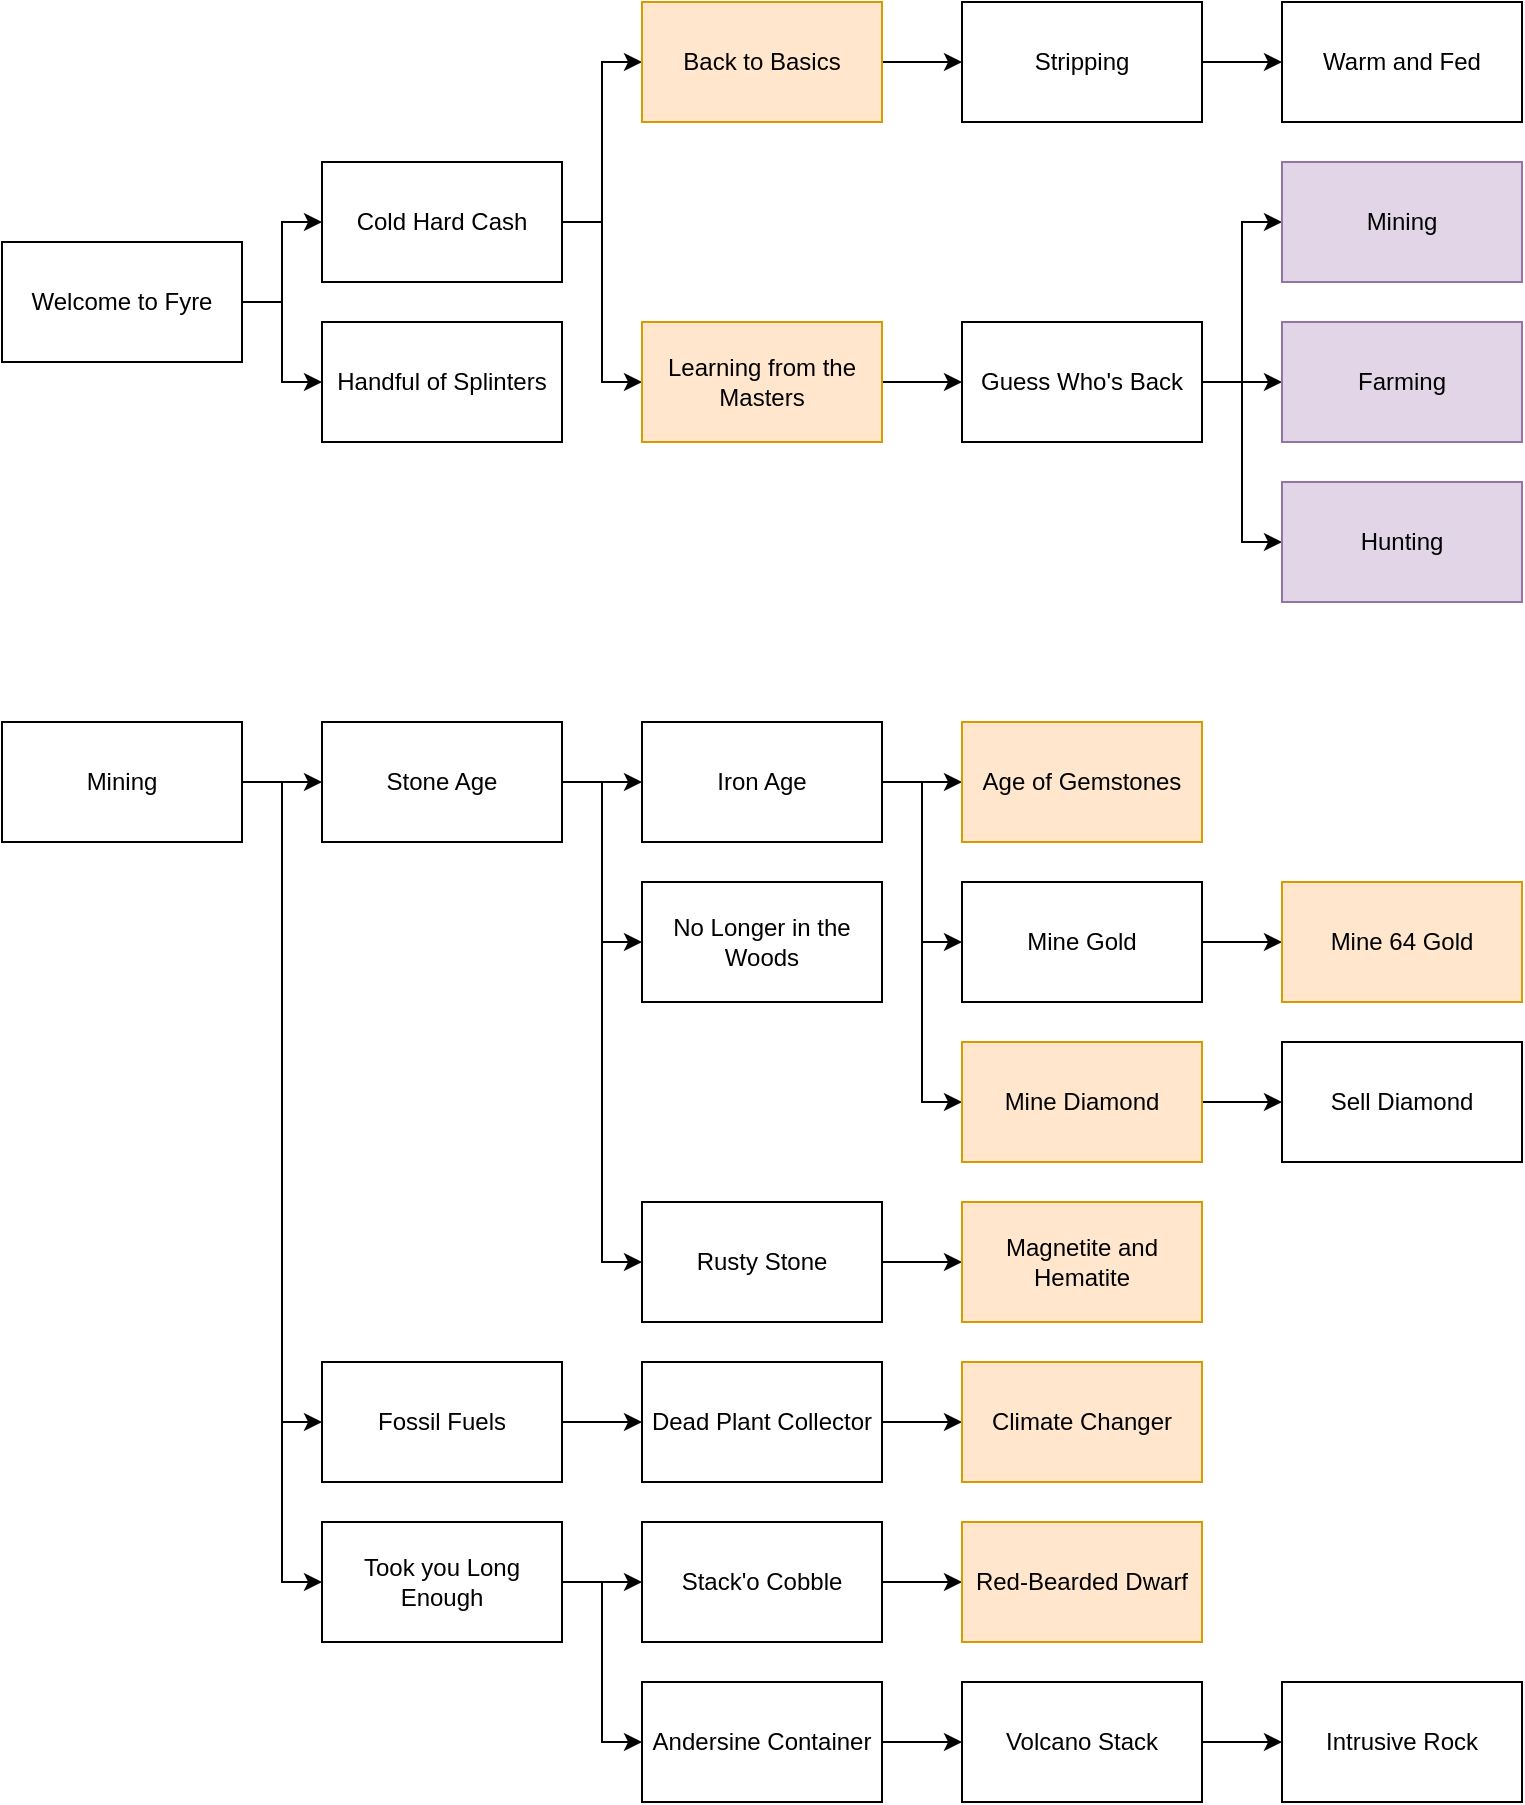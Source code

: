 <mxfile version="11.0.7" type="device"><diagram id="DBZvHBW7DqdZqWvUC87t" name="Page-1"><mxGraphModel dx="960" dy="2370" grid="1" gridSize="10" guides="1" tooltips="1" connect="1" arrows="1" fold="1" page="1" pageScale="1" pageWidth="827" pageHeight="1169" math="0" shadow="0"><root><mxCell id="0"/><mxCell id="1" parent="0"/><mxCell id="Q_iYs0rxrtVwP6bPUeo5-12" style="edgeStyle=orthogonalEdgeStyle;rounded=0;orthogonalLoop=1;jettySize=auto;html=1;exitX=1;exitY=0.5;exitDx=0;exitDy=0;" parent="1" source="Q_iYs0rxrtVwP6bPUeo5-1" target="Q_iYs0rxrtVwP6bPUeo5-2" edge="1"><mxGeometry relative="1" as="geometry"/></mxCell><mxCell id="Q_iYs0rxrtVwP6bPUeo5-13" style="edgeStyle=orthogonalEdgeStyle;rounded=0;orthogonalLoop=1;jettySize=auto;html=1;exitX=1;exitY=0.5;exitDx=0;exitDy=0;" parent="1" source="Q_iYs0rxrtVwP6bPUeo5-1" target="Q_iYs0rxrtVwP6bPUeo5-3" edge="1"><mxGeometry relative="1" as="geometry"/></mxCell><mxCell id="Q_iYs0rxrtVwP6bPUeo5-1" value="Welcome to Fyre" style="rounded=0;whiteSpace=wrap;html=1;" parent="1" vertex="1"><mxGeometry x="40" y="80" width="120" height="60" as="geometry"/></mxCell><mxCell id="Q_iYs0rxrtVwP6bPUeo5-15" style="edgeStyle=orthogonalEdgeStyle;rounded=0;orthogonalLoop=1;jettySize=auto;html=1;exitX=1;exitY=0.5;exitDx=0;exitDy=0;entryX=0;entryY=0.5;entryDx=0;entryDy=0;" parent="1" source="Q_iYs0rxrtVwP6bPUeo5-2" target="Q_iYs0rxrtVwP6bPUeo5-5" edge="1"><mxGeometry relative="1" as="geometry"/></mxCell><mxCell id="Q_iYs0rxrtVwP6bPUeo5-16" style="edgeStyle=orthogonalEdgeStyle;rounded=0;orthogonalLoop=1;jettySize=auto;html=1;exitX=1;exitY=0.5;exitDx=0;exitDy=0;entryX=0;entryY=0.5;entryDx=0;entryDy=0;" parent="1" source="Q_iYs0rxrtVwP6bPUeo5-2" target="Q_iYs0rxrtVwP6bPUeo5-4" edge="1"><mxGeometry relative="1" as="geometry"/></mxCell><mxCell id="Q_iYs0rxrtVwP6bPUeo5-2" value="Cold Hard Cash" style="rounded=0;whiteSpace=wrap;html=1;" parent="1" vertex="1"><mxGeometry x="200" y="40" width="120" height="60" as="geometry"/></mxCell><mxCell id="Q_iYs0rxrtVwP6bPUeo5-3" value="Handful of Splinters" style="rounded=0;whiteSpace=wrap;html=1;" parent="1" vertex="1"><mxGeometry x="200" y="120" width="120" height="60" as="geometry"/></mxCell><mxCell id="Q_iYs0rxrtVwP6bPUeo5-17" style="edgeStyle=orthogonalEdgeStyle;rounded=0;orthogonalLoop=1;jettySize=auto;html=1;exitX=1;exitY=0.5;exitDx=0;exitDy=0;" parent="1" source="Q_iYs0rxrtVwP6bPUeo5-4" target="Q_iYs0rxrtVwP6bPUeo5-7" edge="1"><mxGeometry relative="1" as="geometry"/></mxCell><mxCell id="Q_iYs0rxrtVwP6bPUeo5-4" value="Learning from the Masters" style="rounded=0;whiteSpace=wrap;html=1;fillColor=#ffe6cc;strokeColor=#d79b00;" parent="1" vertex="1"><mxGeometry x="360" y="120" width="120" height="60" as="geometry"/></mxCell><mxCell id="Q_iYs0rxrtVwP6bPUeo5-21" style="edgeStyle=orthogonalEdgeStyle;rounded=0;orthogonalLoop=1;jettySize=auto;html=1;exitX=1;exitY=0.5;exitDx=0;exitDy=0;entryX=0;entryY=0.5;entryDx=0;entryDy=0;" parent="1" source="Q_iYs0rxrtVwP6bPUeo5-5" target="Q_iYs0rxrtVwP6bPUeo5-6" edge="1"><mxGeometry relative="1" as="geometry"/></mxCell><mxCell id="Q_iYs0rxrtVwP6bPUeo5-5" value="Back to Basics" style="rounded=0;whiteSpace=wrap;html=1;fillColor=#ffe6cc;strokeColor=#d79b00;" parent="1" vertex="1"><mxGeometry x="360" y="-40" width="120" height="60" as="geometry"/></mxCell><mxCell id="Q_iYs0rxrtVwP6bPUeo5-22" style="edgeStyle=orthogonalEdgeStyle;rounded=0;orthogonalLoop=1;jettySize=auto;html=1;exitX=1;exitY=0.5;exitDx=0;exitDy=0;" parent="1" source="Q_iYs0rxrtVwP6bPUeo5-6" target="Q_iYs0rxrtVwP6bPUeo5-9" edge="1"><mxGeometry relative="1" as="geometry"/></mxCell><mxCell id="Q_iYs0rxrtVwP6bPUeo5-6" value="Stripping" style="rounded=0;whiteSpace=wrap;html=1;" parent="1" vertex="1"><mxGeometry x="520" y="-40" width="120" height="60" as="geometry"/></mxCell><mxCell id="Q_iYs0rxrtVwP6bPUeo5-18" style="edgeStyle=orthogonalEdgeStyle;rounded=0;orthogonalLoop=1;jettySize=auto;html=1;exitX=1;exitY=0.5;exitDx=0;exitDy=0;entryX=0;entryY=0.5;entryDx=0;entryDy=0;" parent="1" source="Q_iYs0rxrtVwP6bPUeo5-7" target="Q_iYs0rxrtVwP6bPUeo5-8" edge="1"><mxGeometry relative="1" as="geometry"/></mxCell><mxCell id="Q_iYs0rxrtVwP6bPUeo5-19" style="edgeStyle=orthogonalEdgeStyle;rounded=0;orthogonalLoop=1;jettySize=auto;html=1;exitX=1;exitY=0.5;exitDx=0;exitDy=0;" parent="1" source="Q_iYs0rxrtVwP6bPUeo5-7" target="Q_iYs0rxrtVwP6bPUeo5-10" edge="1"><mxGeometry relative="1" as="geometry"/></mxCell><mxCell id="Q_iYs0rxrtVwP6bPUeo5-20" style="edgeStyle=orthogonalEdgeStyle;rounded=0;orthogonalLoop=1;jettySize=auto;html=1;exitX=1;exitY=0.5;exitDx=0;exitDy=0;entryX=0;entryY=0.5;entryDx=0;entryDy=0;" parent="1" source="Q_iYs0rxrtVwP6bPUeo5-7" target="Q_iYs0rxrtVwP6bPUeo5-11" edge="1"><mxGeometry relative="1" as="geometry"/></mxCell><mxCell id="Q_iYs0rxrtVwP6bPUeo5-7" value="Guess Who's Back" style="rounded=0;whiteSpace=wrap;html=1;" parent="1" vertex="1"><mxGeometry x="520" y="120" width="120" height="60" as="geometry"/></mxCell><mxCell id="Q_iYs0rxrtVwP6bPUeo5-8" value="Mining" style="rounded=0;whiteSpace=wrap;html=1;fillColor=#e1d5e7;strokeColor=#9673a6;" parent="1" vertex="1"><mxGeometry x="680" y="40" width="120" height="60" as="geometry"/></mxCell><mxCell id="Q_iYs0rxrtVwP6bPUeo5-9" value="Warm and Fed" style="rounded=0;whiteSpace=wrap;html=1;" parent="1" vertex="1"><mxGeometry x="680" y="-40" width="120" height="60" as="geometry"/></mxCell><mxCell id="Q_iYs0rxrtVwP6bPUeo5-10" value="Farming" style="rounded=0;whiteSpace=wrap;html=1;fillColor=#e1d5e7;strokeColor=#9673a6;" parent="1" vertex="1"><mxGeometry x="680" y="120" width="120" height="60" as="geometry"/></mxCell><mxCell id="Q_iYs0rxrtVwP6bPUeo5-11" value="Hunting" style="rounded=0;whiteSpace=wrap;html=1;fillColor=#e1d5e7;strokeColor=#9673a6;" parent="1" vertex="1"><mxGeometry x="680" y="200" width="120" height="60" as="geometry"/></mxCell><mxCell id="Q_iYs0rxrtVwP6bPUeo5-28" style="edgeStyle=orthogonalEdgeStyle;rounded=0;orthogonalLoop=1;jettySize=auto;html=1;exitX=1;exitY=0.5;exitDx=0;exitDy=0;" parent="1" source="Q_iYs0rxrtVwP6bPUeo5-23" target="Q_iYs0rxrtVwP6bPUeo5-25" edge="1"><mxGeometry relative="1" as="geometry"/></mxCell><mxCell id="Q_iYs0rxrtVwP6bPUeo5-31" style="edgeStyle=orthogonalEdgeStyle;rounded=0;orthogonalLoop=1;jettySize=auto;html=1;exitX=1;exitY=0.5;exitDx=0;exitDy=0;entryX=0;entryY=0.5;entryDx=0;entryDy=0;" parent="1" source="Q_iYs0rxrtVwP6bPUeo5-23" target="Q_iYs0rxrtVwP6bPUeo5-24" edge="1"><mxGeometry relative="1" as="geometry"/></mxCell><mxCell id="Q_iYs0rxrtVwP6bPUeo5-47" style="edgeStyle=orthogonalEdgeStyle;rounded=0;orthogonalLoop=1;jettySize=auto;html=1;exitX=1;exitY=0.5;exitDx=0;exitDy=0;entryX=0;entryY=0.5;entryDx=0;entryDy=0;" parent="1" source="Q_iYs0rxrtVwP6bPUeo5-23" target="Q_iYs0rxrtVwP6bPUeo5-42" edge="1"><mxGeometry relative="1" as="geometry"/></mxCell><mxCell id="Q_iYs0rxrtVwP6bPUeo5-23" value="Mining" style="rounded=0;whiteSpace=wrap;html=1;" parent="1" vertex="1"><mxGeometry x="40" y="320" width="120" height="60" as="geometry"/></mxCell><mxCell id="Q_iYs0rxrtVwP6bPUeo5-72" style="edgeStyle=orthogonalEdgeStyle;rounded=0;orthogonalLoop=1;jettySize=auto;html=1;exitX=1;exitY=0.5;exitDx=0;exitDy=0;entryX=0;entryY=0.5;entryDx=0;entryDy=0;" parent="1" source="Q_iYs0rxrtVwP6bPUeo5-24" target="Q_iYs0rxrtVwP6bPUeo5-32" edge="1"><mxGeometry relative="1" as="geometry"/></mxCell><mxCell id="YZ9jwvMuYXOJSEkFP_us-1" style="edgeStyle=orthogonalEdgeStyle;rounded=0;orthogonalLoop=1;jettySize=auto;html=1;exitX=1;exitY=0.5;exitDx=0;exitDy=0;entryX=0;entryY=0.5;entryDx=0;entryDy=0;" edge="1" parent="1" source="Q_iYs0rxrtVwP6bPUeo5-24" target="Q_iYs0rxrtVwP6bPUeo5-34"><mxGeometry relative="1" as="geometry"/></mxCell><mxCell id="Q_iYs0rxrtVwP6bPUeo5-24" value="Took you Long Enough" style="rounded=0;whiteSpace=wrap;html=1;" parent="1" vertex="1"><mxGeometry x="200" y="720" width="120" height="60" as="geometry"/></mxCell><mxCell id="Q_iYs0rxrtVwP6bPUeo5-29" style="edgeStyle=orthogonalEdgeStyle;rounded=0;orthogonalLoop=1;jettySize=auto;html=1;exitX=1;exitY=0.5;exitDx=0;exitDy=0;" parent="1" source="Q_iYs0rxrtVwP6bPUeo5-25" target="Q_iYs0rxrtVwP6bPUeo5-26" edge="1"><mxGeometry relative="1" as="geometry"/></mxCell><mxCell id="Q_iYs0rxrtVwP6bPUeo5-49" style="edgeStyle=orthogonalEdgeStyle;rounded=0;orthogonalLoop=1;jettySize=auto;html=1;exitX=1;exitY=0.5;exitDx=0;exitDy=0;entryX=0;entryY=0.5;entryDx=0;entryDy=0;" parent="1" source="Q_iYs0rxrtVwP6bPUeo5-25" target="Q_iYs0rxrtVwP6bPUeo5-48" edge="1"><mxGeometry relative="1" as="geometry"/></mxCell><mxCell id="Q_iYs0rxrtVwP6bPUeo5-57" style="edgeStyle=orthogonalEdgeStyle;rounded=0;orthogonalLoop=1;jettySize=auto;html=1;exitX=1;exitY=0.5;exitDx=0;exitDy=0;entryX=0;entryY=0.5;entryDx=0;entryDy=0;" parent="1" source="Q_iYs0rxrtVwP6bPUeo5-25" target="Q_iYs0rxrtVwP6bPUeo5-56" edge="1"><mxGeometry relative="1" as="geometry"/></mxCell><mxCell id="Q_iYs0rxrtVwP6bPUeo5-25" value="Stone Age" style="rounded=0;whiteSpace=wrap;html=1;" parent="1" vertex="1"><mxGeometry x="200" y="320" width="120" height="60" as="geometry"/></mxCell><mxCell id="Q_iYs0rxrtVwP6bPUeo5-30" style="edgeStyle=orthogonalEdgeStyle;rounded=0;orthogonalLoop=1;jettySize=auto;html=1;exitX=1;exitY=0.5;exitDx=0;exitDy=0;" parent="1" source="Q_iYs0rxrtVwP6bPUeo5-26" target="Q_iYs0rxrtVwP6bPUeo5-27" edge="1"><mxGeometry relative="1" as="geometry"/></mxCell><mxCell id="Q_iYs0rxrtVwP6bPUeo5-63" style="edgeStyle=orthogonalEdgeStyle;rounded=0;orthogonalLoop=1;jettySize=auto;html=1;exitX=1;exitY=0.5;exitDx=0;exitDy=0;entryX=0;entryY=0.5;entryDx=0;entryDy=0;" parent="1" source="Q_iYs0rxrtVwP6bPUeo5-26" target="Q_iYs0rxrtVwP6bPUeo5-61" edge="1"><mxGeometry relative="1" as="geometry"/></mxCell><mxCell id="Q_iYs0rxrtVwP6bPUeo5-68" style="edgeStyle=orthogonalEdgeStyle;rounded=0;orthogonalLoop=1;jettySize=auto;html=1;exitX=1;exitY=0.5;exitDx=0;exitDy=0;entryX=0;entryY=0.5;entryDx=0;entryDy=0;" parent="1" source="Q_iYs0rxrtVwP6bPUeo5-26" target="Q_iYs0rxrtVwP6bPUeo5-65" edge="1"><mxGeometry relative="1" as="geometry"/></mxCell><mxCell id="Q_iYs0rxrtVwP6bPUeo5-26" value="Iron Age" style="rounded=0;whiteSpace=wrap;html=1;" parent="1" vertex="1"><mxGeometry x="360" y="320" width="120" height="60" as="geometry"/></mxCell><mxCell id="Q_iYs0rxrtVwP6bPUeo5-27" value="Age of Gemstones" style="rounded=0;whiteSpace=wrap;html=1;fillColor=#ffe6cc;strokeColor=#d79b00;" parent="1" vertex="1"><mxGeometry x="520" y="320" width="120" height="60" as="geometry"/></mxCell><mxCell id="Q_iYs0rxrtVwP6bPUeo5-59" style="edgeStyle=orthogonalEdgeStyle;rounded=0;orthogonalLoop=1;jettySize=auto;html=1;exitX=1;exitY=0.5;exitDx=0;exitDy=0;" parent="1" source="Q_iYs0rxrtVwP6bPUeo5-32" target="Q_iYs0rxrtVwP6bPUeo5-58" edge="1"><mxGeometry relative="1" as="geometry"/></mxCell><mxCell id="Q_iYs0rxrtVwP6bPUeo5-32" value="Stack'o Cobble" style="rounded=0;whiteSpace=wrap;html=1;" parent="1" vertex="1"><mxGeometry x="360" y="720" width="120" height="60" as="geometry"/></mxCell><mxCell id="YZ9jwvMuYXOJSEkFP_us-3" style="edgeStyle=orthogonalEdgeStyle;rounded=0;orthogonalLoop=1;jettySize=auto;html=1;exitX=1;exitY=0.5;exitDx=0;exitDy=0;" edge="1" parent="1" source="Q_iYs0rxrtVwP6bPUeo5-33" target="Q_iYs0rxrtVwP6bPUeo5-35"><mxGeometry relative="1" as="geometry"/></mxCell><mxCell id="Q_iYs0rxrtVwP6bPUeo5-33" value="Volcano Stack" style="rounded=0;whiteSpace=wrap;html=1;" parent="1" vertex="1"><mxGeometry x="520" y="800" width="120" height="60" as="geometry"/></mxCell><mxCell id="YZ9jwvMuYXOJSEkFP_us-2" style="edgeStyle=orthogonalEdgeStyle;rounded=0;orthogonalLoop=1;jettySize=auto;html=1;exitX=1;exitY=0.5;exitDx=0;exitDy=0;" edge="1" parent="1" source="Q_iYs0rxrtVwP6bPUeo5-34" target="Q_iYs0rxrtVwP6bPUeo5-33"><mxGeometry relative="1" as="geometry"/></mxCell><mxCell id="Q_iYs0rxrtVwP6bPUeo5-34" value="Andersine Container" style="rounded=0;whiteSpace=wrap;html=1;" parent="1" vertex="1"><mxGeometry x="360" y="800" width="120" height="60" as="geometry"/></mxCell><mxCell id="Q_iYs0rxrtVwP6bPUeo5-35" value="Intrusive Rock" style="rounded=0;whiteSpace=wrap;html=1;" parent="1" vertex="1"><mxGeometry x="680" y="800" width="120" height="60" as="geometry"/></mxCell><mxCell id="Q_iYs0rxrtVwP6bPUeo5-71" style="edgeStyle=orthogonalEdgeStyle;rounded=0;orthogonalLoop=1;jettySize=auto;html=1;exitX=1;exitY=0.5;exitDx=0;exitDy=0;entryX=0;entryY=0.5;entryDx=0;entryDy=0;" parent="1" source="Q_iYs0rxrtVwP6bPUeo5-42" target="Q_iYs0rxrtVwP6bPUeo5-43" edge="1"><mxGeometry relative="1" as="geometry"/></mxCell><mxCell id="Q_iYs0rxrtVwP6bPUeo5-42" value="Fossil Fuels" style="rounded=0;whiteSpace=wrap;html=1;" parent="1" vertex="1"><mxGeometry x="200" y="640" width="120" height="60" as="geometry"/></mxCell><mxCell id="Q_iYs0rxrtVwP6bPUeo5-46" style="edgeStyle=orthogonalEdgeStyle;rounded=0;orthogonalLoop=1;jettySize=auto;html=1;exitX=1;exitY=0.5;exitDx=0;exitDy=0;" parent="1" source="Q_iYs0rxrtVwP6bPUeo5-43" target="Q_iYs0rxrtVwP6bPUeo5-44" edge="1"><mxGeometry relative="1" as="geometry"/></mxCell><mxCell id="Q_iYs0rxrtVwP6bPUeo5-43" value="Dead Plant Collector" style="rounded=0;whiteSpace=wrap;html=1;" parent="1" vertex="1"><mxGeometry x="360" y="640" width="120" height="60" as="geometry"/></mxCell><mxCell id="Q_iYs0rxrtVwP6bPUeo5-44" value="Climate Changer" style="rounded=0;whiteSpace=wrap;html=1;fillColor=#ffe6cc;strokeColor=#d79b00;" parent="1" vertex="1"><mxGeometry x="520" y="640" width="120" height="60" as="geometry"/></mxCell><mxCell id="Q_iYs0rxrtVwP6bPUeo5-75" style="edgeStyle=orthogonalEdgeStyle;rounded=0;orthogonalLoop=1;jettySize=auto;html=1;exitX=1;exitY=0.5;exitDx=0;exitDy=0;entryX=0;entryY=0.5;entryDx=0;entryDy=0;" parent="1" source="Q_iYs0rxrtVwP6bPUeo5-48" target="Q_iYs0rxrtVwP6bPUeo5-51" edge="1"><mxGeometry relative="1" as="geometry"/></mxCell><mxCell id="Q_iYs0rxrtVwP6bPUeo5-48" value="Rusty Stone" style="rounded=0;whiteSpace=wrap;html=1;" parent="1" vertex="1"><mxGeometry x="360" y="560" width="120" height="60" as="geometry"/></mxCell><mxCell id="Q_iYs0rxrtVwP6bPUeo5-51" value="Magnetite and Hematite" style="rounded=0;whiteSpace=wrap;html=1;fillColor=#ffe6cc;strokeColor=#d79b00;" parent="1" vertex="1"><mxGeometry x="520" y="560" width="120" height="60" as="geometry"/></mxCell><mxCell id="Q_iYs0rxrtVwP6bPUeo5-56" value="No Longer in the Woods" style="rounded=0;whiteSpace=wrap;html=1;" parent="1" vertex="1"><mxGeometry x="360" y="400" width="120" height="60" as="geometry"/></mxCell><mxCell id="Q_iYs0rxrtVwP6bPUeo5-58" value="Red-Bearded Dwarf" style="rounded=0;whiteSpace=wrap;html=1;fillColor=#ffe6cc;strokeColor=#d79b00;" parent="1" vertex="1"><mxGeometry x="520" y="720" width="120" height="60" as="geometry"/></mxCell><mxCell id="Q_iYs0rxrtVwP6bPUeo5-64" style="edgeStyle=orthogonalEdgeStyle;rounded=0;orthogonalLoop=1;jettySize=auto;html=1;exitX=1;exitY=0.5;exitDx=0;exitDy=0;" parent="1" source="Q_iYs0rxrtVwP6bPUeo5-61" target="Q_iYs0rxrtVwP6bPUeo5-62" edge="1"><mxGeometry relative="1" as="geometry"/></mxCell><mxCell id="Q_iYs0rxrtVwP6bPUeo5-61" value="Mine Gold" style="rounded=0;whiteSpace=wrap;html=1;" parent="1" vertex="1"><mxGeometry x="520" y="400" width="120" height="60" as="geometry"/></mxCell><mxCell id="Q_iYs0rxrtVwP6bPUeo5-62" value="Mine 64 Gold" style="rounded=0;whiteSpace=wrap;html=1;fillColor=#ffe6cc;strokeColor=#d79b00;" parent="1" vertex="1"><mxGeometry x="680" y="400" width="120" height="60" as="geometry"/></mxCell><mxCell id="Q_iYs0rxrtVwP6bPUeo5-69" style="edgeStyle=orthogonalEdgeStyle;rounded=0;orthogonalLoop=1;jettySize=auto;html=1;exitX=1;exitY=0.5;exitDx=0;exitDy=0;entryX=0;entryY=0.5;entryDx=0;entryDy=0;" parent="1" source="Q_iYs0rxrtVwP6bPUeo5-65" target="Q_iYs0rxrtVwP6bPUeo5-66" edge="1"><mxGeometry relative="1" as="geometry"/></mxCell><mxCell id="Q_iYs0rxrtVwP6bPUeo5-65" value="Mine Diamond" style="rounded=0;whiteSpace=wrap;html=1;fillColor=#ffe6cc;strokeColor=#d79b00;" parent="1" vertex="1"><mxGeometry x="520" y="480" width="120" height="60" as="geometry"/></mxCell><mxCell id="Q_iYs0rxrtVwP6bPUeo5-66" value="Sell Diamond" style="rounded=0;whiteSpace=wrap;html=1;" parent="1" vertex="1"><mxGeometry x="680" y="480" width="120" height="60" as="geometry"/></mxCell></root></mxGraphModel></diagram></mxfile>